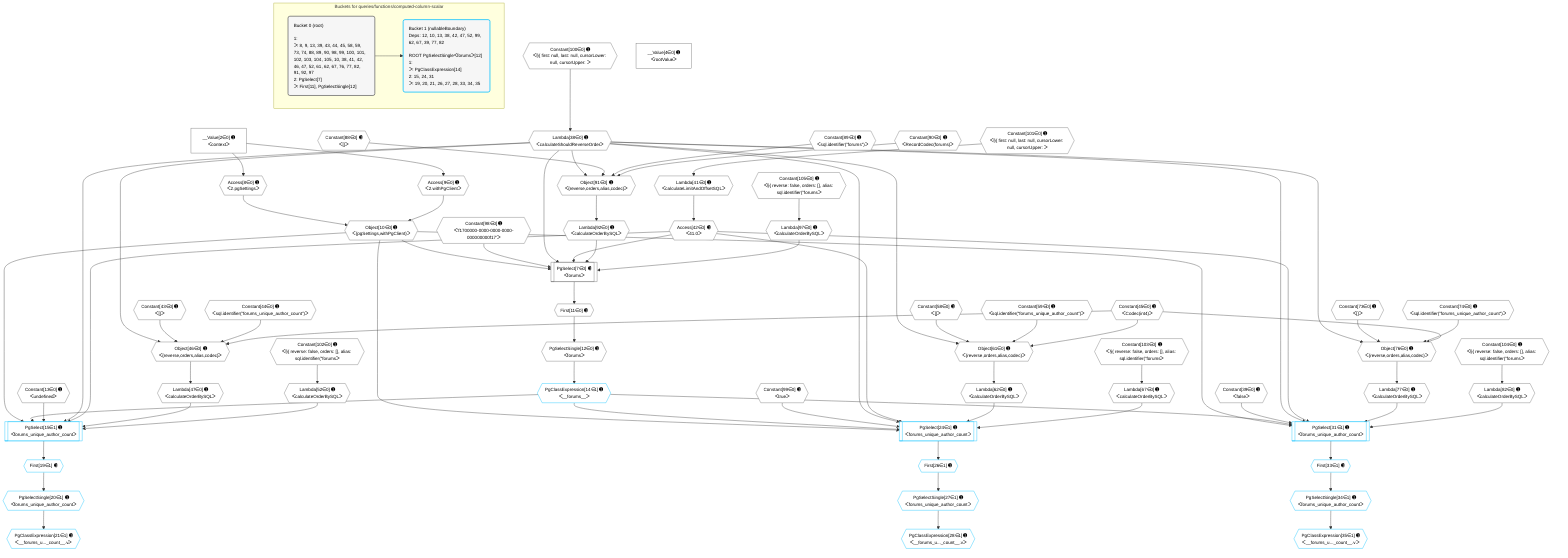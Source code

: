 %%{init: {'themeVariables': { 'fontSize': '12px'}}}%%
graph TD
    classDef path fill:#eee,stroke:#000,color:#000
    classDef plan fill:#fff,stroke-width:1px,color:#000
    classDef itemplan fill:#fff,stroke-width:2px,color:#000
    classDef unbatchedplan fill:#dff,stroke-width:1px,color:#000
    classDef sideeffectplan fill:#fcc,stroke-width:2px,color:#000
    classDef bucket fill:#f6f6f6,color:#000,stroke-width:2px,text-align:left


    %% plan dependencies
    PgSelect7[["PgSelect[7∈0] ➊<br />ᐸforumsᐳ"]]:::plan
    Object10{{"Object[10∈0] ➊<br />ᐸ{pgSettings,withPgClient}ᐳ"}}:::plan
    Constant98{{"Constant[98∈0] ➊<br />ᐸ'f1700000-0000-0000-0000-000000000f17'ᐳ"}}:::plan
    Lambda38{{"Lambda[38∈0] ➊<br />ᐸcalculateShouldReverseOrderᐳ"}}:::plan
    Access42{{"Access[42∈0] ➊<br />ᐸ41.0ᐳ"}}:::plan
    Lambda92{{"Lambda[92∈0] ➊<br />ᐸcalculateOrderBySQLᐳ"}}:::plan
    Lambda97{{"Lambda[97∈0] ➊<br />ᐸcalculateOrderBySQLᐳ"}}:::plan
    Object10 & Constant98 & Lambda38 & Access42 & Lambda92 & Lambda97 --> PgSelect7
    Object46{{"Object[46∈0] ➊<br />ᐸ{reverse,orders,alias,codec}ᐳ"}}:::plan
    Constant43{{"Constant[43∈0] ➊<br />ᐸ[]ᐳ"}}:::plan
    Constant44{{"Constant[44∈0] ➊<br />ᐸsql.identifier(”forums_unique_author_count”)ᐳ"}}:::plan
    Constant45{{"Constant[45∈0] ➊<br />ᐸCodec(int4)ᐳ"}}:::plan
    Lambda38 & Constant43 & Constant44 & Constant45 --> Object46
    Object61{{"Object[61∈0] ➊<br />ᐸ{reverse,orders,alias,codec}ᐳ"}}:::plan
    Constant58{{"Constant[58∈0] ➊<br />ᐸ[]ᐳ"}}:::plan
    Constant59{{"Constant[59∈0] ➊<br />ᐸsql.identifier(”forums_unique_author_count”)ᐳ"}}:::plan
    Lambda38 & Constant58 & Constant59 & Constant45 --> Object61
    Object76{{"Object[76∈0] ➊<br />ᐸ{reverse,orders,alias,codec}ᐳ"}}:::plan
    Constant73{{"Constant[73∈0] ➊<br />ᐸ[]ᐳ"}}:::plan
    Constant74{{"Constant[74∈0] ➊<br />ᐸsql.identifier(”forums_unique_author_count”)ᐳ"}}:::plan
    Lambda38 & Constant73 & Constant74 & Constant45 --> Object76
    Object91{{"Object[91∈0] ➊<br />ᐸ{reverse,orders,alias,codec}ᐳ"}}:::plan
    Constant88{{"Constant[88∈0] ➊<br />ᐸ[]ᐳ"}}:::plan
    Constant89{{"Constant[89∈0] ➊<br />ᐸsql.identifier(”forums”)ᐳ"}}:::plan
    Constant90{{"Constant[90∈0] ➊<br />ᐸRecordCodec(forums)ᐳ"}}:::plan
    Lambda38 & Constant88 & Constant89 & Constant90 --> Object91
    Access8{{"Access[8∈0] ➊<br />ᐸ2.pgSettingsᐳ"}}:::plan
    Access9{{"Access[9∈0] ➊<br />ᐸ2.withPgClientᐳ"}}:::plan
    Access8 & Access9 --> Object10
    __Value2["__Value[2∈0] ➊<br />ᐸcontextᐳ"]:::plan
    __Value2 --> Access8
    __Value2 --> Access9
    First11{{"First[11∈0] ➊"}}:::plan
    PgSelect7 --> First11
    PgSelectSingle12{{"PgSelectSingle[12∈0] ➊<br />ᐸforumsᐳ"}}:::plan
    First11 --> PgSelectSingle12
    Constant100{{"Constant[100∈0] ➊<br />ᐸ§{ first: null, last: null, cursorLower: null, cursorUpper: ᐳ"}}:::plan
    Constant100 --> Lambda38
    Lambda41{{"Lambda[41∈0] ➊<br />ᐸcalculateLimitAndOffsetSQLᐳ"}}:::plan
    Constant101{{"Constant[101∈0] ➊<br />ᐸ§{ first: null, last: null, cursorLower: null, cursorUpper: ᐳ"}}:::plan
    Constant101 --> Lambda41
    Lambda41 --> Access42
    Lambda47{{"Lambda[47∈0] ➊<br />ᐸcalculateOrderBySQLᐳ"}}:::plan
    Object46 --> Lambda47
    Lambda52{{"Lambda[52∈0] ➊<br />ᐸcalculateOrderBySQLᐳ"}}:::plan
    Constant102{{"Constant[102∈0] ➊<br />ᐸ§{ reverse: false, orders: [], alias: sql.identifier(”forumsᐳ"}}:::plan
    Constant102 --> Lambda52
    Lambda62{{"Lambda[62∈0] ➊<br />ᐸcalculateOrderBySQLᐳ"}}:::plan
    Object61 --> Lambda62
    Lambda67{{"Lambda[67∈0] ➊<br />ᐸcalculateOrderBySQLᐳ"}}:::plan
    Constant103{{"Constant[103∈0] ➊<br />ᐸ§{ reverse: false, orders: [], alias: sql.identifier(”forumsᐳ"}}:::plan
    Constant103 --> Lambda67
    Lambda77{{"Lambda[77∈0] ➊<br />ᐸcalculateOrderBySQLᐳ"}}:::plan
    Object76 --> Lambda77
    Lambda82{{"Lambda[82∈0] ➊<br />ᐸcalculateOrderBySQLᐳ"}}:::plan
    Constant104{{"Constant[104∈0] ➊<br />ᐸ§{ reverse: false, orders: [], alias: sql.identifier(”forumsᐳ"}}:::plan
    Constant104 --> Lambda82
    Object91 --> Lambda92
    Constant105{{"Constant[105∈0] ➊<br />ᐸ§{ reverse: false, orders: [], alias: sql.identifier(”forumsᐳ"}}:::plan
    Constant105 --> Lambda97
    __Value4["__Value[4∈0] ➊<br />ᐸrootValueᐳ"]:::plan
    Constant13{{"Constant[13∈0] ➊<br />ᐸundefinedᐳ"}}:::plan
    Constant39{{"Constant[39∈0] ➊<br />ᐸfalseᐳ"}}:::plan
    Constant99{{"Constant[99∈0] ➊<br />ᐸtrueᐳ"}}:::plan
    PgSelect15[["PgSelect[15∈1] ➊<br />ᐸforums_unique_author_countᐳ"]]:::plan
    PgClassExpression14{{"PgClassExpression[14∈1] ➊<br />ᐸ__forums__ᐳ"}}:::plan
    Object10 & PgClassExpression14 & Constant13 & Lambda38 & Access42 & Lambda47 & Lambda52 --> PgSelect15
    PgSelect24[["PgSelect[24∈1] ➊<br />ᐸforums_unique_author_countᐳ"]]:::plan
    Object10 & PgClassExpression14 & Constant99 & Lambda38 & Access42 & Lambda62 & Lambda67 --> PgSelect24
    PgSelect31[["PgSelect[31∈1] ➊<br />ᐸforums_unique_author_countᐳ"]]:::plan
    Object10 & PgClassExpression14 & Constant39 & Lambda38 & Access42 & Lambda77 & Lambda82 --> PgSelect31
    PgSelectSingle12 --> PgClassExpression14
    First19{{"First[19∈1] ➊"}}:::plan
    PgSelect15 --> First19
    PgSelectSingle20{{"PgSelectSingle[20∈1] ➊<br />ᐸforums_unique_author_countᐳ"}}:::plan
    First19 --> PgSelectSingle20
    PgClassExpression21{{"PgClassExpression[21∈1] ➊<br />ᐸ__forums_u..._count__.vᐳ"}}:::plan
    PgSelectSingle20 --> PgClassExpression21
    First26{{"First[26∈1] ➊"}}:::plan
    PgSelect24 --> First26
    PgSelectSingle27{{"PgSelectSingle[27∈1] ➊<br />ᐸforums_unique_author_countᐳ"}}:::plan
    First26 --> PgSelectSingle27
    PgClassExpression28{{"PgClassExpression[28∈1] ➊<br />ᐸ__forums_u..._count__.vᐳ"}}:::plan
    PgSelectSingle27 --> PgClassExpression28
    First33{{"First[33∈1] ➊"}}:::plan
    PgSelect31 --> First33
    PgSelectSingle34{{"PgSelectSingle[34∈1] ➊<br />ᐸforums_unique_author_countᐳ"}}:::plan
    First33 --> PgSelectSingle34
    PgClassExpression35{{"PgClassExpression[35∈1] ➊<br />ᐸ__forums_u..._count__.vᐳ"}}:::plan
    PgSelectSingle34 --> PgClassExpression35

    %% define steps

    subgraph "Buckets for queries/functions/computed-column-scalar"
    Bucket0("Bucket 0 (root)<br /><br />1: <br />ᐳ: 8, 9, 13, 39, 43, 44, 45, 58, 59, 73, 74, 88, 89, 90, 98, 99, 100, 101, 102, 103, 104, 105, 10, 38, 41, 42, 46, 47, 52, 61, 62, 67, 76, 77, 82, 91, 92, 97<br />2: PgSelect[7]<br />ᐳ: First[11], PgSelectSingle[12]"):::bucket
    classDef bucket0 stroke:#696969
    class Bucket0,__Value2,__Value4,PgSelect7,Access8,Access9,Object10,First11,PgSelectSingle12,Constant13,Lambda38,Constant39,Lambda41,Access42,Constant43,Constant44,Constant45,Object46,Lambda47,Lambda52,Constant58,Constant59,Object61,Lambda62,Lambda67,Constant73,Constant74,Object76,Lambda77,Lambda82,Constant88,Constant89,Constant90,Object91,Lambda92,Lambda97,Constant98,Constant99,Constant100,Constant101,Constant102,Constant103,Constant104,Constant105 bucket0
    Bucket1("Bucket 1 (nullableBoundary)<br />Deps: 12, 10, 13, 38, 42, 47, 52, 99, 62, 67, 39, 77, 82<br /><br />ROOT PgSelectSingleᐸforumsᐳ[12]<br />1: <br />ᐳ: PgClassExpression[14]<br />2: 15, 24, 31<br />ᐳ: 19, 20, 21, 26, 27, 28, 33, 34, 35"):::bucket
    classDef bucket1 stroke:#00bfff
    class Bucket1,PgClassExpression14,PgSelect15,First19,PgSelectSingle20,PgClassExpression21,PgSelect24,First26,PgSelectSingle27,PgClassExpression28,PgSelect31,First33,PgSelectSingle34,PgClassExpression35 bucket1
    Bucket0 --> Bucket1
    end